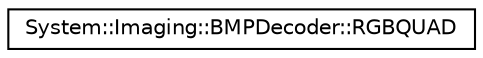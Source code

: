 digraph G
{
  edge [fontname="Helvetica",fontsize="10",labelfontname="Helvetica",labelfontsize="10"];
  node [fontname="Helvetica",fontsize="10",shape=record];
  rankdir="LR";
  Node1 [label="System::Imaging::BMPDecoder::RGBQUAD",height=0.2,width=0.4,color="black", fillcolor="white", style="filled",URL="$struct_system_1_1_imaging_1_1_b_m_p_decoder_1_1_r_g_b_q_u_a_d.html"];
}
